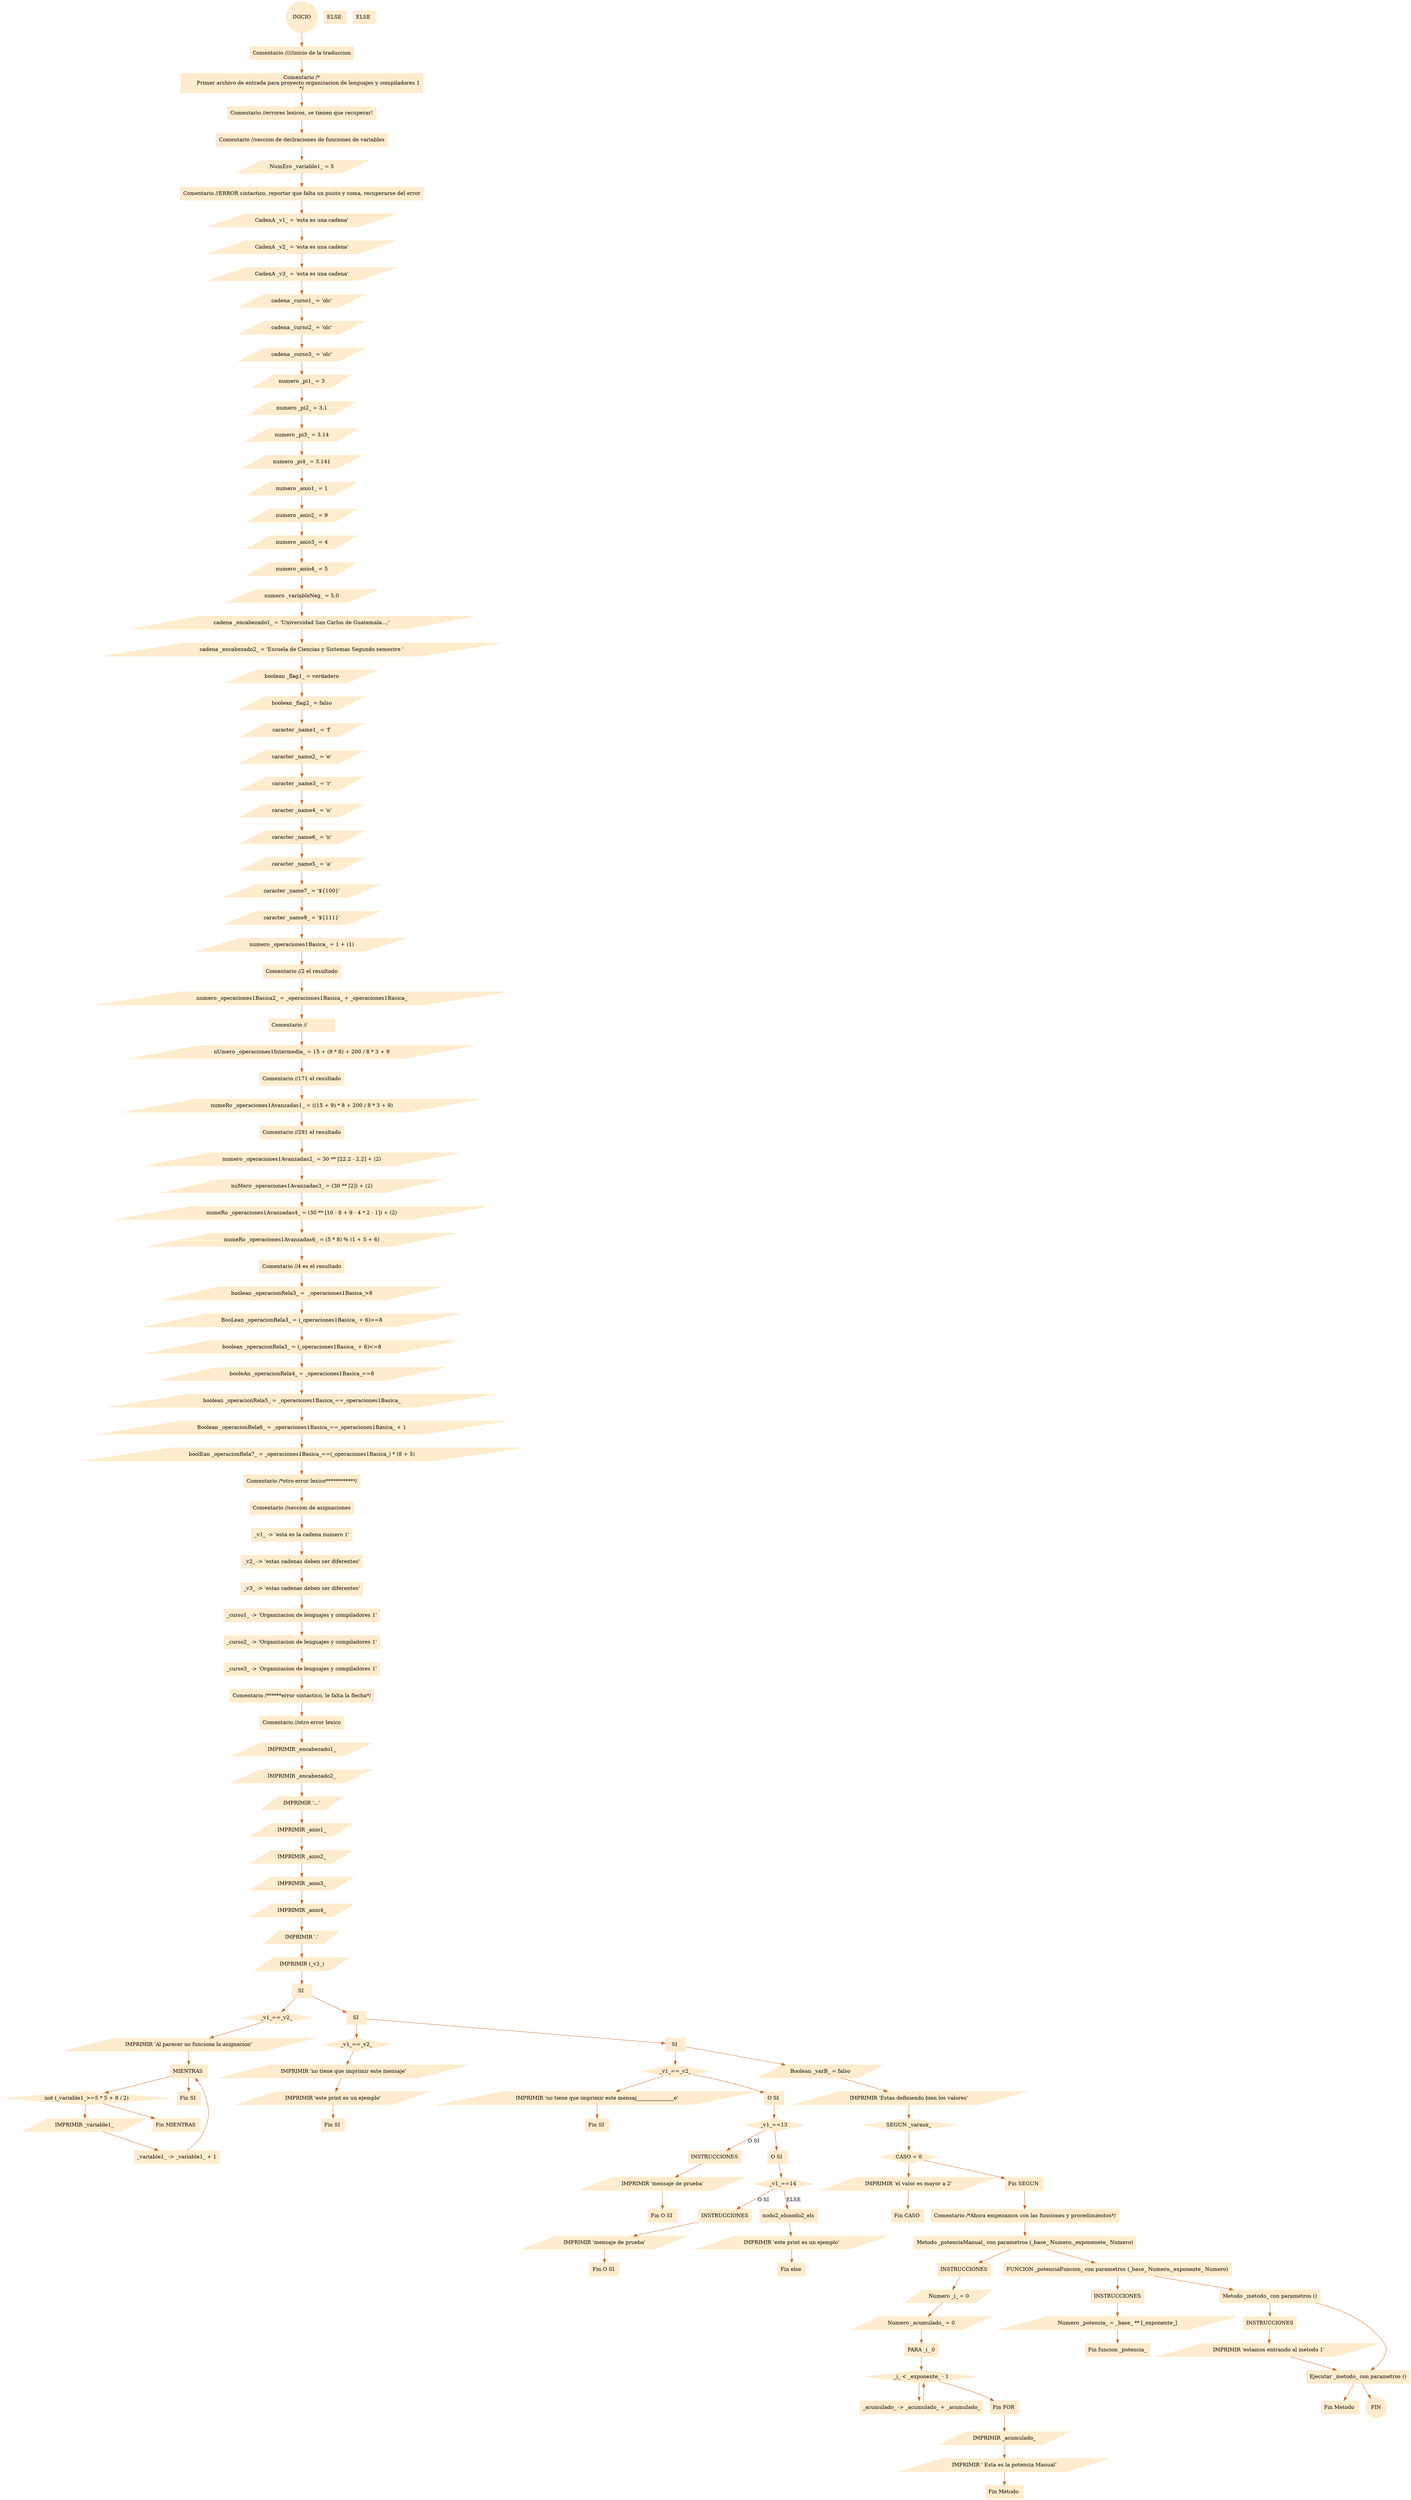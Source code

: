 digraph G {node[shape=box, style=filled, color=blanchedalmond]; edge[color=chocolate3];rankdir=UD 

raiz [  shape=circle, style=filled, label ="INICIO"];
raiz ->nodo0_com;nodo0_com [ label ="Comentario /////inicio de la traduccion
"];
nodo0_com ->nodo0_com_m;nodo0_com_m [ label ="Comentario /*
        Primer archivo de entrada para proyecto organizacion de lenguajes y compiladores 1
*/"];
nodo0_com_m ->nodo1_com;nodo1_com [ label ="Comentario //errores lexicos, se tienen que recuperar!
"];
nodo1_com ->nodo2_com;nodo2_com [ label ="Comentario //seccion de declraciones de funciones de variables
"];
nodo2_com ->nodo0_id;nodo0_id [shape=parallelogram, style=filled, label ="NumEro _variable1_ = 5"];
nodo0_id ->nodo3_com;nodo3_com [ label ="Comentario //ERROR sintactico, reportar que falta un punto y coma, recuperarse del error
"];
nodo3_com ->nodo1_id;nodo1_id [shape=parallelogram, style=filled, label ="CadenA _v1_ = 'esta es una cadena'"];
nodo1_id ->nodo2_id;nodo2_id [shape=parallelogram, style=filled, label ="CadenA _v2_ = 'esta es una cadena'"];
nodo2_id ->nodo3_id;nodo3_id [shape=parallelogram, style=filled, label ="CadenA _v3_ = 'esta es una cadena'"];
nodo3_id ->nodo4_id;nodo4_id [shape=parallelogram, style=filled, label ="cadena _curso1_ = 'olc'"];
nodo4_id ->nodo5_id;nodo5_id [shape=parallelogram, style=filled, label ="cadena _curso2_ = 'olc'"];
nodo5_id ->nodo6_id;nodo6_id [shape=parallelogram, style=filled, label ="cadena _curso3_ = 'olc'"];
nodo6_id ->nodo7_id;nodo7_id [shape=parallelogram, style=filled, label ="numero _pi1_ = 3"];
nodo7_id ->nodo8_id;nodo8_id [shape=parallelogram, style=filled, label ="numero _pi2_ = 3.1"];
nodo8_id ->nodo9_id;nodo9_id [shape=parallelogram, style=filled, label ="numero _pi3_ = 3.14"];
nodo9_id ->nodo10_id;nodo10_id [shape=parallelogram, style=filled, label ="numero _pi4_ = 3.141"];
nodo10_id ->nodo11_id;nodo11_id [shape=parallelogram, style=filled, label ="numero _anio1_ = 1"];
nodo11_id ->nodo12_id;nodo12_id [shape=parallelogram, style=filled, label ="numero _anio2_ = 9"];
nodo12_id ->nodo13_id;nodo13_id [shape=parallelogram, style=filled, label ="numero _anio3_ = 4"];
nodo13_id ->nodo14_id;nodo14_id [shape=parallelogram, style=filled, label ="numero _anio4_ = 5"];
nodo14_id ->nodo15_id;nodo15_id [shape=parallelogram, style=filled, label ="numero _variableNeg_ = 5.0"];
nodo15_id ->nodo16_id;nodo16_id [shape=parallelogram, style=filled, label ="cadena _encabezado1_ = 'Universidad San Carlos de Guatemala...;'"];
nodo16_id ->nodo17_id;nodo17_id [shape=parallelogram, style=filled, label ="cadena _encabezado2_ = 'Escuela de Ciencias y Sistemas Segundo semestre '"];
nodo17_id ->nodo18_id;nodo18_id [shape=parallelogram, style=filled, label ="boolean _flag1_ = verdadero"];
nodo18_id ->nodo19_id;nodo19_id [shape=parallelogram, style=filled, label ="boolean _flag2_ = falso"];
nodo19_id ->nodo20_id;nodo20_id [shape=parallelogram, style=filled, label ="caracter _name1_ = 'f'"];
nodo20_id ->nodo21_id;nodo21_id [shape=parallelogram, style=filled, label ="caracter _name2_ = 'e'"];
nodo21_id ->nodo22_id;nodo22_id [shape=parallelogram, style=filled, label ="caracter _name3_ = 'r'"];
nodo22_id ->nodo23_id;nodo23_id [shape=parallelogram, style=filled, label ="caracter _name4_ = 'n'"];
nodo23_id ->nodo24_id;nodo24_id [shape=parallelogram, style=filled, label ="caracter _name6_ = 'n'"];
nodo24_id ->nodo25_id;nodo25_id [shape=parallelogram, style=filled, label ="caracter _name5_ = 'a'"];
nodo25_id ->nodo26_id;nodo26_id [shape=parallelogram, style=filled, label ="caracter _name7_ = '${100}'"];
nodo26_id ->nodo27_id;nodo27_id [shape=parallelogram, style=filled, label ="caracter _name8_ = '${111}'"];
nodo27_id ->nodo28_id;nodo28_id [shape=parallelogram, style=filled, label ="numero _operaciones1Basica_ = 1 + (1)"];
nodo28_id ->nodo4_com;nodo4_com [ label ="Comentario //2 el resultado
"];
nodo4_com ->nodo29_id;nodo29_id [shape=parallelogram, style=filled, label ="numero _operaciones1Basica2_ = _operaciones1Basica_ + _operaciones1Basica_"];
nodo29_id ->nodo5_com;nodo5_com [ label ="Comentario //               
"];
nodo5_com ->nodo30_id;nodo30_id [shape=parallelogram, style=filled, label ="nUmero _operaciones1Intermedia_ = 15 + (9 * 8) + 200 / 8 * 3 + 9"];
nodo30_id ->nodo6_com;nodo6_com [ label ="Comentario //171 el resultado
"];
nodo6_com ->nodo31_id;nodo31_id [shape=parallelogram, style=filled, label ="numeRo _operaciones1Avanzadas1_ = ((15 + 9) * 8 + 200 / 8 * 3 + 9)"];
nodo31_id ->nodo7_com;nodo7_com [ label ="Comentario //291 el resultado
"];
nodo7_com ->nodo32_id;nodo32_id [shape=parallelogram, style=filled, label ="numero _operaciones1Avanzadas2_ = 30 ** [22.2 - 2.2] + (2)"];
nodo32_id ->nodo33_id;nodo33_id [shape=parallelogram, style=filled, label ="nuMero _operaciones1Avanzadas3_ = (30 ** [2]) + (2)"];
nodo33_id ->nodo34_id;nodo34_id [shape=parallelogram, style=filled, label ="numeRo _operaciones1Avanzadas4_ = (30 ** [10 - 8 + 9 - 4 * 2 - 1]) + (2)"];
nodo34_id ->nodo35_id;nodo35_id [shape=parallelogram, style=filled, label ="numeRo _operaciones1Avanzadas6_ = (5 * 8) % (1 + 5 + 6)"];
nodo35_id ->nodo8_com;nodo8_com [ label ="Comentario //4 es el resultado
"];
nodo8_com ->nodo36_id;nodo36_id [shape=parallelogram, style=filled, label ="boolean _operacionRela3_ =  _operaciones1Basica_>8"];
nodo36_id ->nodo37_id;nodo37_id [shape=parallelogram, style=filled, label ="BooLean _operacionRela3_ = (_operaciones1Basica_ + 6)>=8"];
nodo37_id ->nodo38_id;nodo38_id [shape=parallelogram, style=filled, label ="boolean _operacionRela3_ = (_operaciones1Basica_ + 6)<=8"];
nodo38_id ->nodo39_id;nodo39_id [shape=parallelogram, style=filled, label ="booleAn _operacionRela4_ = _operaciones1Basica_==8"];
nodo39_id ->nodo40_id;nodo40_id [shape=parallelogram, style=filled, label ="boolean _operacionRela5_ = _operaciones1Basica_==_operaciones1Basica_"];
nodo40_id ->nodo41_id;nodo41_id [shape=parallelogram, style=filled, label ="Boolean _operacionRela6_ = _operaciones1Basica_==_operaciones1Basica_ + 1"];
nodo41_id ->nodo42_id;nodo42_id [shape=parallelogram, style=filled, label ="boolEan _operacionRela7_ = _operaciones1Basica_==(_operaciones1Basica_) * (8 + 5)"];
nodo42_id ->nodo1_com_m;nodo1_com_m [ label ="Comentario /*otro error lexico************/"];
nodo1_com_m ->nodo9_com;nodo9_com [ label ="Comentario //seccion de asignaciones
"];
nodo9_com ->nodo0_id_as;nodo0_id_as [ label ="_v1_ -> 'esta es la cadena numero 1'"];
nodo0_id_as ->nodo1_id_as;nodo1_id_as [ label ="_v2_ -> 'estas cadenas deben ser diferentes'"];
nodo1_id_as ->nodo2_id_as;nodo2_id_as [ label ="_v3_ -> 'estas cadenas deben ser diferentes'"];
nodo2_id_as ->nodo3_id_as;nodo3_id_as [ label ="_curso1_ -> 'Organizacion de lenguajes y compiladores 1'"];
nodo3_id_as ->nodo4_id_as;nodo4_id_as [ label ="_curso2_ -> 'Organizacion de lenguajes y compiladores 1'"];
nodo4_id_as ->nodo5_id_as;nodo5_id_as [ label ="_curso3_ -> 'Organizacion de lenguajes y compiladores 1'"];
nodo5_id_as ->nodo2_com_m;nodo2_com_m [ label ="Comentario /******error sintactico, le falta la flecha*/"];
nodo2_com_m ->nodo10_com;nodo10_com [ label ="Comentario //otro error lexico
"];
nodo10_com ->nodo0_print;nodo0_print [shape=parallelogram, style=filled,  label ="IMPRIMIR _encabezado1_"];
nodo0_print ->nodo1_print;nodo1_print [shape=parallelogram, style=filled,  label ="IMPRIMIR _encabezado2_"];
nodo1_print ->nodo2_print;nodo2_print [shape=parallelogram, style=filled,  label ="IMPRIMIR '...'"];
nodo2_print ->nodo3_print;nodo3_print [shape=parallelogram, style=filled,  label ="IMPRIMIR _anio1_"];
nodo3_print ->nodo4_print;nodo4_print [shape=parallelogram, style=filled,  label ="IMPRIMIR _anio2_"];
nodo4_print ->nodo5_print;nodo5_print [shape=parallelogram, style=filled,  label ="IMPRIMIR _anio3_"];
nodo5_print ->nodo6_print;nodo6_print [shape=parallelogram, style=filled,  label ="IMPRIMIR _anio4_"];
nodo6_print ->nodo7_print;nodo7_print [shape=parallelogram, style=filled,  label ="IMPRIMIR '.'"];
nodo7_print ->nodo8_print;nodo8_print [shape=parallelogram, style=filled,  label ="IMPRIMIR (_v3_)"];
nodo8_print ->nodo0_si;nodo0_si [ label ="SI "];
nodo0_si ->nodo0_cond_si;nodo0_cond_si [shape=diamond, style=filled, label ="_v1_==_v2_"];
nodo0_cond_si ->nodo9_print;nodo9_print [shape=parallelogram, style=filled,  label ="IMPRIMIR 'Al parecer no funciona la asignacion'"];
nodo9_print ->nodo0_mi;nodo0_mi [ label ="MIENTRAS "];
nodo0_mi ->nodo0_cond_mi;nodo0_cond_mi [shape=diamond, style=filled, label =" not (_variable1_>=5 * 5 + 8 / 2)"];
nodo0_cond_mi ->nodo10_print;nodo10_print [shape=parallelogram, style=filled,  label ="IMPRIMIR _variable1_"];
nodo10_print ->nodo6_id_as;nodo6_id_as [ label ="_variable1_ -> _variable1_ + 1"];
nodo6_id_as ->nodo0_mi;nodo0_cond_mi ->nodo0_mi_f;nodo0_mi_f [ label ="Fin MIENTRAS "];
nodo0_mi ->nodo0_si_f;nodo0_si_f [ label ="Fin SI "];
nodo0_elsnodo0_els [ label ="ELSE "];
nodo0_si ->nodo1_si;nodo1_si [ label ="SI "];
nodo1_si ->nodo1_cond_si;nodo1_cond_si [shape=diamond, style=filled, label ="_v1_==_v2_"];
nodo1_cond_si ->nodo11_print;nodo11_print [shape=parallelogram, style=filled,  label ="IMPRIMIR 'no tiene que imprimir este mensaje'"];
nodo11_print ->nodo12_print;nodo12_print [shape=parallelogram, style=filled,  label ="IMPRIMIR 'este print es un ejemplo'"];
nodo12_print ->nodo1_si_f;nodo1_si_f [ label ="Fin SI "];
nodo1_elsnodo1_els [ label ="ELSE "];
nodo1_si ->nodo2_si;nodo2_si [ label ="SI "];
nodo2_si ->nodo2_cond_si;nodo2_cond_si [shape=diamond, style=filled, label ="_v1_==_v2_"];
nodo2_cond_si ->nodo13_print;nodo13_print [shape=parallelogram, style=filled,  label ="IMPRIMIR 'no tiene que imprimir este mensaj_______________e'"];
nodo13_print ->nodo2_si_f;nodo2_si_f [ label ="Fin SI "];
nodo2_cond_si ->nodo0_osi;nodo0_osi [ label ="O SI "];
nodo0_osi ->nodo0_cond_osi;nodo0_cond_osi [shape=diamond, style=filled, label ="_v1_==13"];
nodo0_cond_osi ->nodo0_instru_osi [ label ="O SI"];nodo0_instru_osi [ label ="INSTRUCCIONES"];
nodo0_instru_osi ->nodo14_print;nodo14_print [shape=parallelogram, style=filled,  label ="IMPRIMIR 'mensaje de prueba'"];
nodo14_print ->nodo0_osi_f;nodo0_osi_f [ label ="Fin O SI "];
nodo0_cond_osi ->nodo1_osi;nodo1_osi [ label ="O SI "];
nodo1_osi ->nodo1_cond_osi;nodo1_cond_osi [shape=diamond, style=filled, label ="_v1_==14"];
nodo1_cond_osi ->nodo1_instru_osi [ label ="O SI"];nodo1_instru_osi [ label ="INSTRUCCIONES"];
nodo1_instru_osi ->nodo15_print;nodo15_print [shape=parallelogram, style=filled,  label ="IMPRIMIR 'mensaje de prueba'"];
nodo15_print ->nodo1_osi_f;nodo1_osi_f [ label ="Fin O SI "];
nodo1_cond_osi ->nodo2_elsnodo2_els [ label ="ELSE "];
nodo2_elsnodo2_els ->nodo16_print;nodo16_print [shape=parallelogram, style=filled,  label ="IMPRIMIR 'este print es un ejemplo'"];
nodo16_print ->nodo2_els_f;nodo2_els_f [ label ="Fin else "];
nodo2_si ->nodo43_id;nodo43_id [shape=parallelogram, style=filled, label ="Boolean _varB_ = falso"];
nodo43_id ->nodo17_print;nodo17_print [shape=parallelogram, style=filled,  label ="IMPRIMIR 'Estas definiendo bien los valores'"];
nodo17_print ->nodo0_se;nodo0_se [ shape=diamond, style=filled, label ="SEGUN _varaux_"];
nodo0_se ->nodo0_caso;nodo0_caso [ shape=diamond, style=filled,  label ="CASO = 0"];
nodo0_caso ->nodo18_print;nodo18_print [shape=parallelogram, style=filled,  label ="IMPRIMIR 'el valor es mayor a 2'"];
nodo18_print ->nodo0_caso_f;nodo0_caso_f [ label ="Fin CASO "];
nodo0_caso ->nodo0_se_f;nodo0_se_f [ label ="Fin SEGUN "];
nodo0_se_f ->nodo3_com_m;nodo3_com_m [ label ="Comentario /*Ahora empezamos con las funciones y procedimientos*/"];
nodo3_com_m ->nodo0met;nodo0met [ label ="Metodo _potenciaManual_ con parametros (_base_ Numero,_exponenete_ Numero)"];
nodo0met ->nodo0_instru_met;nodo0_instru_met [ label ="INSTRUCCIONES"];
nodo0_instru_met ->nodo44_id;nodo44_id [shape=parallelogram, style=filled, label ="Numero _i_ = 0"];
nodo44_id ->nodo45_id;nodo45_id [shape=parallelogram, style=filled, label ="Numero _acumulado_ = 0"];
nodo45_id ->nodo0_for;nodo0_for [ label ="PARA _i_ 0"];
nodo0_for ->nodo0_cond_for;nodo0_cond_for [shape=diamond, style=filled, label ="_i_ < _exponente_ - 1"];
nodo0_cond_for ->nodo7_id_as;nodo7_id_as [ label ="_acumulado_ -> _acumulado_ + _acumulado_"];
nodo7_id_as ->nodo0_cond_for;nodo0_cond_for ->nodo0_for_f;nodo0_for_f [ label ="Fin FOR "];
nodo0_for_f ->nodo19_print;nodo19_print [shape=parallelogram, style=filled,  label ="IMPRIMIR _acumulado_"];
nodo19_print ->nodo20_print;nodo20_print [shape=parallelogram, style=filled,  label ="IMPRIMIR ' Esta es la potencia Manual'"];
nodo20_print ->nodo0_met_f;nodo0_met_f [ label ="Fin Metodo "];
nodo0met ->nodo0_fun;nodo0_fun [ label ="FUNCION _potenciaFuncion_ con parametros (_base_ Numero,_exponente_ Numero)"];
nodo0_fun ->nodo0_instru_fun;nodo0_instru_fun [ label ="INSTRUCCIONES"];
nodo0_instru_fun ->nodo46_id;nodo46_id [shape=parallelogram, style=filled, label ="Numero _potencia_ = _base_ ** [_exponente_]"];
nodo46_id ->nodo0_fun_f;nodo0_fun_f [ label ="Fin funcion _potencia_"];
nodo0_fun ->nodo1met;nodo1met [ label ="Metodo _metodo_ con parametros ()"];
nodo1met ->nodo1_instru_met;nodo1_instru_met [ label ="INSTRUCCIONES"];
nodo1_instru_met ->nodo21_print;nodo21_print [shape=parallelogram, style=filled,  label ="IMPRIMIR 'estamos entrando al metodo 1'"];
nodo21_print ->nodo0_eje;nodo0_eje [ label ="Ejecutar _potenciaManual_ con parametros (3 * 1 + 4 / 2,3 + 2)"];
nodo0_eje ->nodo1_met_f;nodo1_met_f [ label ="Fin Metodo "];
nodo1met ->nodo0_eje;nodo0_eje [ label ="Ejecutar _metodo_ con parametros ()"];
nodo0_eje ->fin;fin [  shape=circle, style=filled, label ="FIN"];


}
